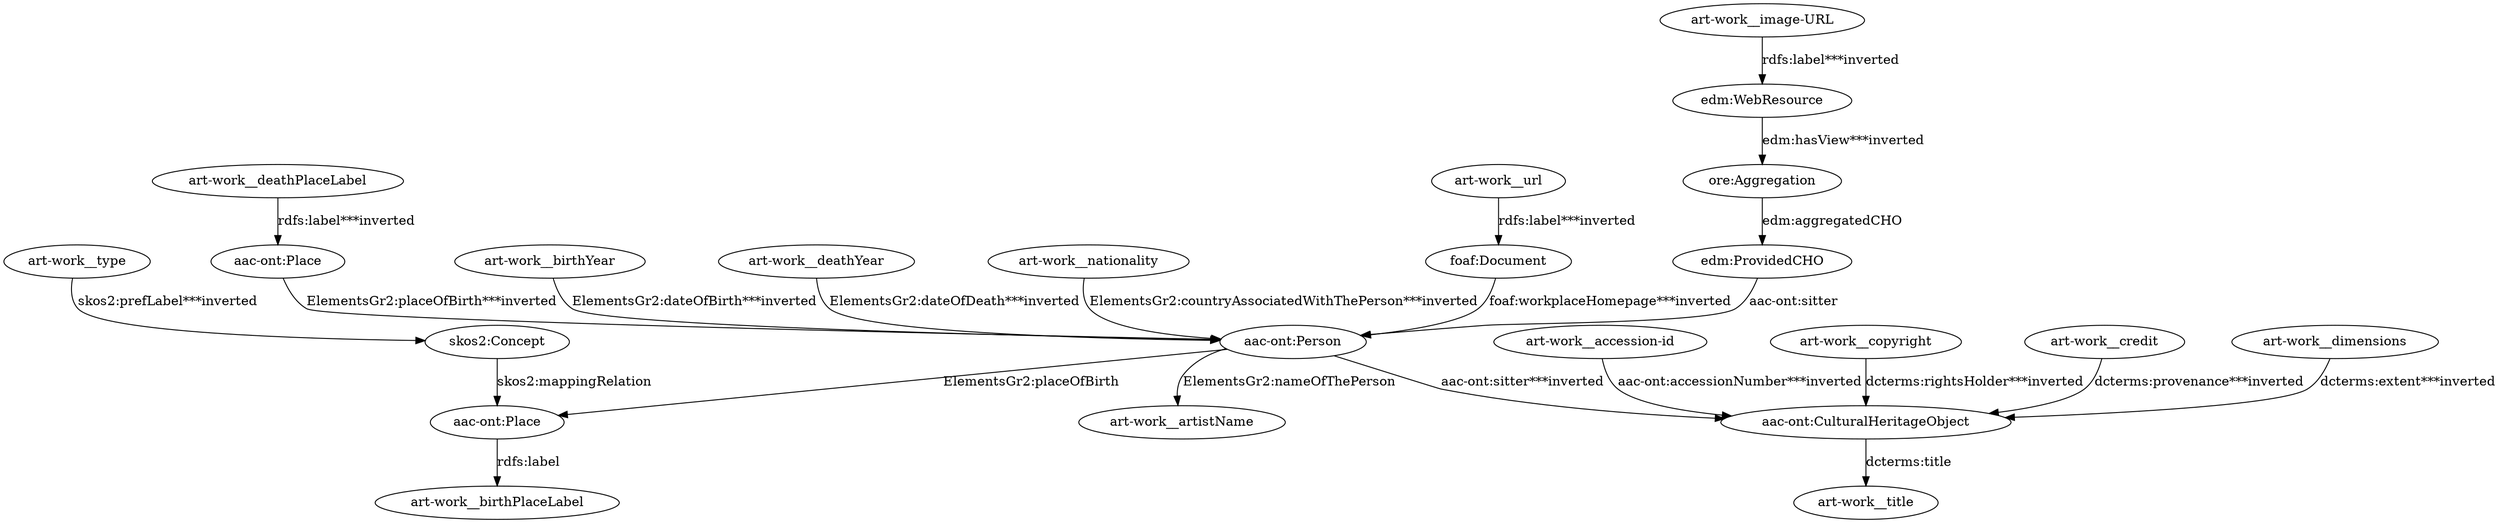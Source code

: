 digraph {
  "aac-ont:CulturalHeritageObject1" [type=class_uri,label="aac-ont:CulturalHeritageObject"]
  "art-work__title" [type=attribute_name,label="art-work__title"]
  "aac-ont:Person1" [type=class_uri,label="aac-ont:Person"]
  "aac-ont:Place1" [type=class_uri,label="aac-ont:Place"]
  "art-work__artistName" [type=attribute_name,label="art-work__artistName"]
  "art-work__birthPlaceLabel" [type=attribute_name,label="art-work__birthPlaceLabel"]
  "aac-ont:Place2" [type=class_uri,label="aac-ont:Place"]
  "art-work__accession-id" [type=attribute_name,label="art-work__accession-id"]
  "art-work__birthYear" [type=attribute_name,label="art-work__birthYear"]
  "art-work__copyright" [type=attribute_name,label="art-work__copyright"]
  "art-work__credit" [type=attribute_name,label="art-work__credit"]
  "art-work__deathPlaceLabel" [type=attribute_name,label="art-work__deathPlaceLabel"]
  "art-work__deathYear" [type=attribute_name,label="art-work__deathYear"]
  "art-work__dimensions" [type=attribute_name,label="art-work__dimensions"]
  "art-work__image-URL" [type=attribute_name,label="art-work__image-URL"]
  "edm:WebResource1" [type=class_uri,label="edm:WebResource"]
  "art-work__nationality" [type=attribute_name,label="art-work__nationality"]
  "art-work__type" [type=attribute_name,label="art-work__type"]
  "skos2:Concept1" [type=class_uri,label="skos2:Concept"]
  "art-work__url" [type=attribute_name,label="art-work__url"]
  "foaf:Document1" [type=class_uri,label="foaf:Document"]
  "edm:ProvidedCHO" [type=class_uri,label="edm:ProvidedCHO"]
  "ore:Aggregation" [type=class_uri,label="ore:Aggregation"]
  "aac-ont:CulturalHeritageObject1" -> "art-work__title" [label="dcterms:title",type=st_property_uri]
  "aac-ont:Person1" -> "aac-ont:CulturalHeritageObject1" [type=direct_property_uri,label="aac-ont:sitter***inverted",weight=1]
  "aac-ont:Person1" -> "aac-ont:Place1" [label="ElementsGr2:placeOfBirth",type=direct_property_uri,weight=1]
  "aac-ont:Person1" -> "art-work__artistName" [label="ElementsGr2:nameOfThePerson",type=st_property_uri]
  "aac-ont:Place1" -> "art-work__birthPlaceLabel" [label="rdfs:label",type=st_property_uri]
  "aac-ont:Place2" -> "aac-ont:Person1" [type=direct_property_uri,label="ElementsGr2:placeOfBirth***inverted",weight=1]
  "art-work__accession-id" -> "aac-ont:CulturalHeritageObject1" [type=st_property_uri,label="aac-ont:accessionNumber***inverted",weight=1]
  "art-work__birthYear" -> "aac-ont:Person1" [type=st_property_uri,label="ElementsGr2:dateOfBirth***inverted",weight=1]
  "art-work__copyright" -> "aac-ont:CulturalHeritageObject1" [type=st_property_uri,label="dcterms:rightsHolder***inverted",weight=1]
  "art-work__credit" -> "aac-ont:CulturalHeritageObject1" [type=st_property_uri,label="dcterms:provenance***inverted",weight=1]
  "art-work__deathPlaceLabel" -> "aac-ont:Place2" [type=st_property_uri,label="rdfs:label***inverted",weight=1]
  "art-work__deathYear" -> "aac-ont:Person1" [type=st_property_uri,label="ElementsGr2:dateOfDeath***inverted",weight=1]
  "art-work__dimensions" -> "aac-ont:CulturalHeritageObject1" [type=st_property_uri,label="dcterms:extent***inverted",weight=1]
  "art-work__image-URL" -> "edm:WebResource1" [type=st_property_uri,label="rdfs:label***inverted",weight=1]
  "art-work__nationality" -> "aac-ont:Person1" [type=st_property_uri,label="ElementsGr2:countryAssociatedWithThePerson***inverted",weight=1]
  "art-work__type" -> "skos2:Concept1" [type=st_property_uri,label="skos2:prefLabel***inverted",weight=1]
  "art-work__url" -> "foaf:Document1" [type=st_property_uri,label="rdfs:label***inverted",weight=1]
  "edm:ProvidedCHO" -> "aac-ont:Person1" [label="aac-ont:sitter",type=direct_property_uri,weight=1]
  "edm:WebResource1" -> "ore:Aggregation" [type=direct_property_uri,label="edm:hasView***inverted",weight=1]
  "foaf:Document1" -> "aac-ont:Person1" [type=inherited,label="foaf:workplaceHomepage***inverted",weight=4]
  "ore:Aggregation" -> "edm:ProvidedCHO" [label="edm:aggregatedCHO",type=direct_property_uri,weight=1]
  "skos2:Concept1" -> "aac-ont:Place1" [label="skos2:mappingRelation",type=inherited,weight=4]
}
